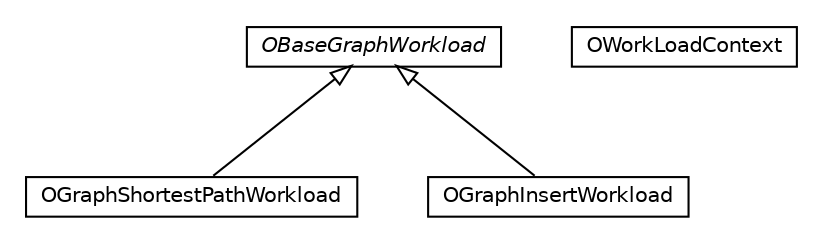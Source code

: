 #!/usr/local/bin/dot
#
# Class diagram 
# Generated by UMLGraph version R5_6-24-gf6e263 (http://www.umlgraph.org/)
#

digraph G {
	edge [fontname="Helvetica",fontsize=10,labelfontname="Helvetica",labelfontsize=10];
	node [fontname="Helvetica",fontsize=10,shape=plaintext];
	nodesep=0.25;
	ranksep=0.5;
	// com.orientechnologies.orient.graph.stresstest.OBaseGraphWorkload
	c379742 [label=<<table title="com.orientechnologies.orient.graph.stresstest.OBaseGraphWorkload" border="0" cellborder="1" cellspacing="0" cellpadding="2" port="p" href="./OBaseGraphWorkload.html">
		<tr><td><table border="0" cellspacing="0" cellpadding="1">
<tr><td align="center" balign="center"><font face="Helvetica-Oblique"> OBaseGraphWorkload </font></td></tr>
		</table></td></tr>
		</table>>, URL="./OBaseGraphWorkload.html", fontname="Helvetica", fontcolor="black", fontsize=10.0];
	// com.orientechnologies.orient.graph.stresstest.OBaseGraphWorkload.OWorkLoadContext
	c379743 [label=<<table title="com.orientechnologies.orient.graph.stresstest.OBaseGraphWorkload.OWorkLoadContext" border="0" cellborder="1" cellspacing="0" cellpadding="2" port="p" href="./OBaseGraphWorkload.OWorkLoadContext.html">
		<tr><td><table border="0" cellspacing="0" cellpadding="1">
<tr><td align="center" balign="center"> OWorkLoadContext </td></tr>
		</table></td></tr>
		</table>>, URL="./OBaseGraphWorkload.OWorkLoadContext.html", fontname="Helvetica", fontcolor="black", fontsize=10.0];
	// com.orientechnologies.orient.graph.stresstest.OGraphShortestPathWorkload
	c379744 [label=<<table title="com.orientechnologies.orient.graph.stresstest.OGraphShortestPathWorkload" border="0" cellborder="1" cellspacing="0" cellpadding="2" port="p" href="./OGraphShortestPathWorkload.html">
		<tr><td><table border="0" cellspacing="0" cellpadding="1">
<tr><td align="center" balign="center"> OGraphShortestPathWorkload </td></tr>
		</table></td></tr>
		</table>>, URL="./OGraphShortestPathWorkload.html", fontname="Helvetica", fontcolor="black", fontsize=10.0];
	// com.orientechnologies.orient.graph.stresstest.OGraphInsertWorkload
	c379745 [label=<<table title="com.orientechnologies.orient.graph.stresstest.OGraphInsertWorkload" border="0" cellborder="1" cellspacing="0" cellpadding="2" port="p" href="./OGraphInsertWorkload.html">
		<tr><td><table border="0" cellspacing="0" cellpadding="1">
<tr><td align="center" balign="center"> OGraphInsertWorkload </td></tr>
		</table></td></tr>
		</table>>, URL="./OGraphInsertWorkload.html", fontname="Helvetica", fontcolor="black", fontsize=10.0];
	//com.orientechnologies.orient.graph.stresstest.OGraphShortestPathWorkload extends com.orientechnologies.orient.graph.stresstest.OBaseGraphWorkload
	c379742:p -> c379744:p [dir=back,arrowtail=empty];
	//com.orientechnologies.orient.graph.stresstest.OGraphInsertWorkload extends com.orientechnologies.orient.graph.stresstest.OBaseGraphWorkload
	c379742:p -> c379745:p [dir=back,arrowtail=empty];
}

